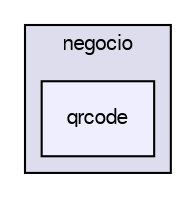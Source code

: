 digraph "C:/Users/I7/IdeaProjects/qrt-interface-sw/src/main/java/com/avixy/qrtoken/negocio/qrcode" {
  bgcolor=transparent;
  compound=true
  node [ fontsize="10", fontname="FreeSans"];
  edge [ labelfontsize="10", labelfontname="FreeSans"];
  subgraph clusterdir_aa552b972fa6e77422e9167be4ca259d {
    graph [ bgcolor="#ddddee", pencolor="black", label="negocio" fontname="FreeSans", fontsize="10", URL="dir_aa552b972fa6e77422e9167be4ca259d.html"]
  dir_3c481035c45a3594876b4e19d15a90ea [shape=box, label="qrcode", style="filled", fillcolor="#eeeeff", pencolor="black", URL="dir_3c481035c45a3594876b4e19d15a90ea.html"];
  }
}
